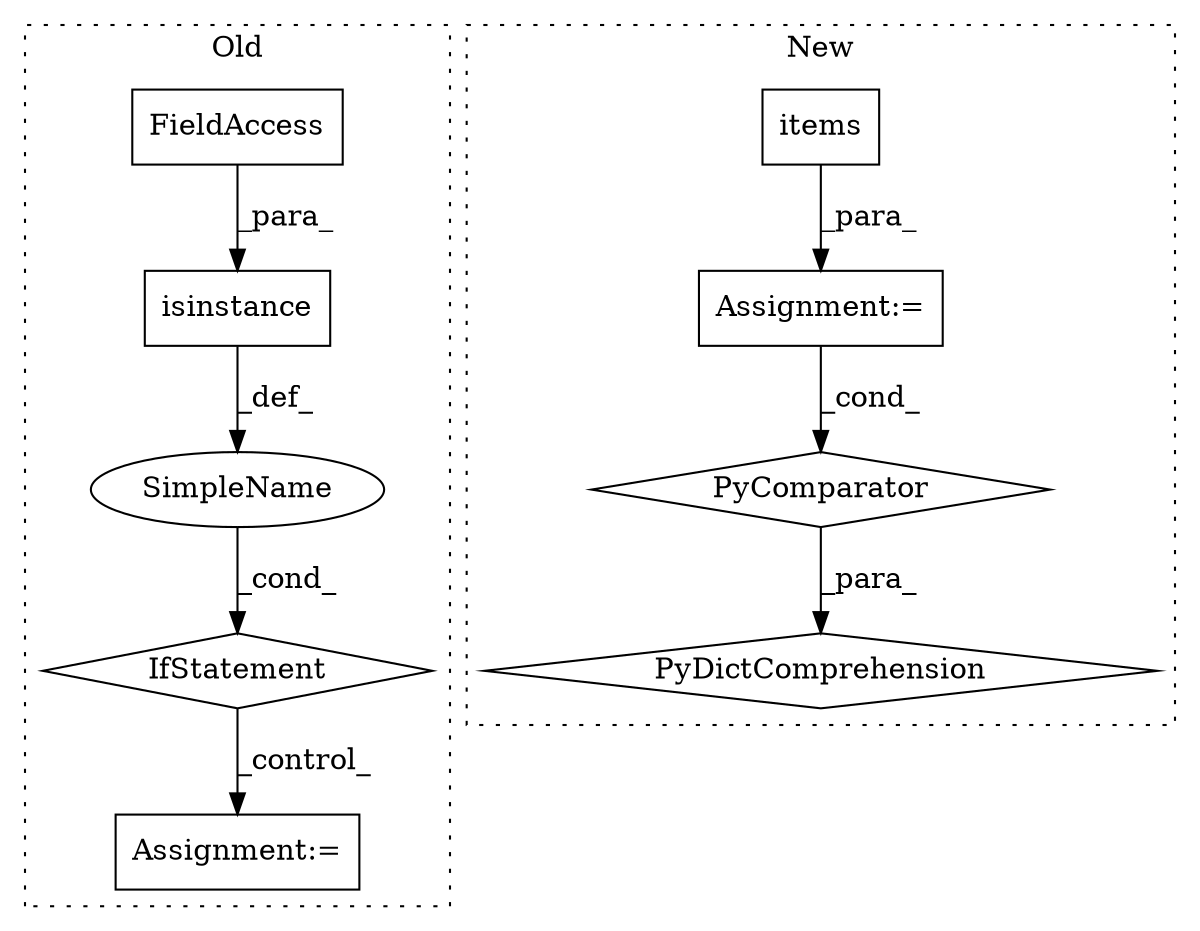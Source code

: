 digraph G {
subgraph cluster0 {
1 [label="isinstance" a="32" s="1104,1134" l="11,1" shape="box"];
3 [label="IfStatement" a="25" s="1099,1135" l="4,2" shape="diamond"];
5 [label="Assignment:=" a="7" s="1227" l="1" shape="box"];
6 [label="SimpleName" a="42" s="" l="" shape="ellipse"];
9 [label="FieldAccess" a="22" s="1130" l="4" shape="box"];
label = "Old";
style="dotted";
}
subgraph cluster1 {
2 [label="items" a="32" s="645" l="7" shape="box"];
4 [label="Assignment:=" a="7" s="620" l="41" shape="box"];
7 [label="PyDictComprehension" a="110" s="526" l="143" shape="diamond"];
8 [label="PyComparator" a="113" s="620" l="41" shape="diamond"];
label = "New";
style="dotted";
}
1 -> 6 [label="_def_"];
2 -> 4 [label="_para_"];
3 -> 5 [label="_control_"];
4 -> 8 [label="_cond_"];
6 -> 3 [label="_cond_"];
8 -> 7 [label="_para_"];
9 -> 1 [label="_para_"];
}